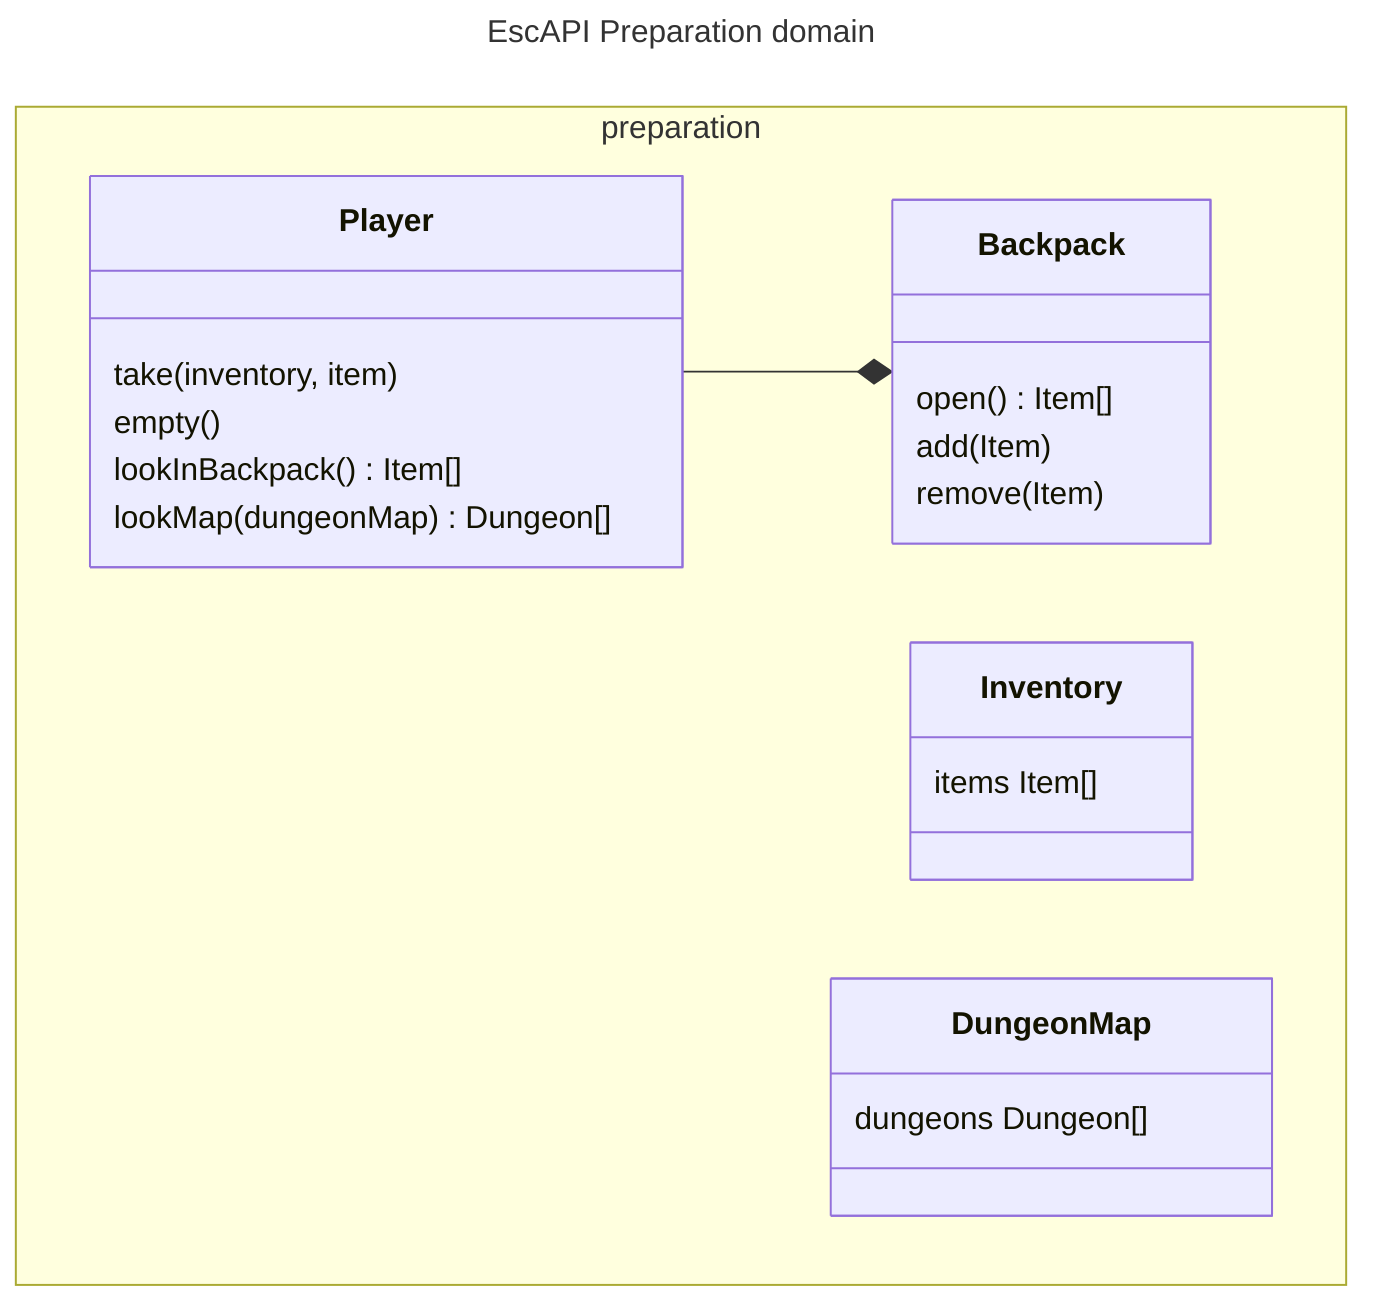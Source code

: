 ---
title: EscAPI Preparation domain
---
classDiagram
  namespace preparation {
    class Player {
      take(inventory, item)
      empty()
      lookInBackpack() Item[]
      lookMap(dungeonMap) Dungeon[]
    }

    class Backpack {
      open() Item[]
      add(Item)
      remove(Item)
    }

    class Inventory {
      items Item[]
    }

    class DungeonMap {
      dungeons Dungeon[]
    }
  }

Player --* Backpack